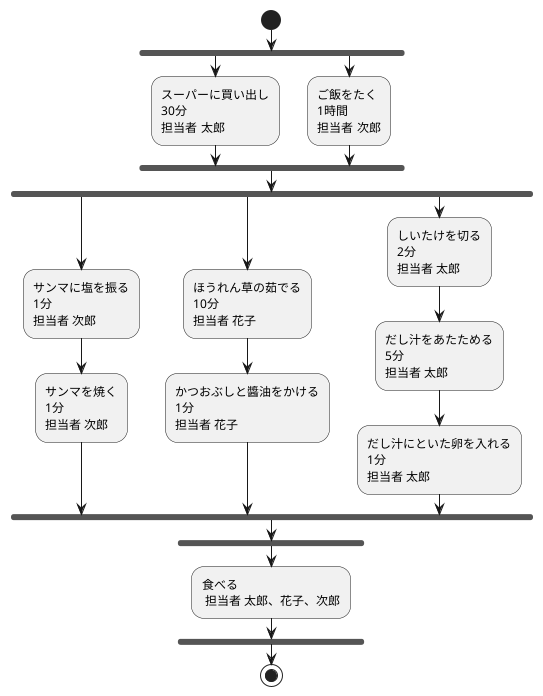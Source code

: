 @startuml 夕食を作る
start
fork
  :スーパーに買い出し
  30分
  担当者 太郎;
fork again
  :ご飯をたく
  1時間
  担当者 次郎;
end fork
fork
  :サンマに塩を振る
  1分
  担当者 次郎;
  :サンマを焼く
  1分
  担当者 次郎;
fork again
  :ほうれん草の茹でる
  10分
  担当者 花子;
  :かつおぶしと醬油をかける
  1分
  担当者 花子;
 fork again
  :しいたけを切る
  2分
  担当者 太郎;
  :だし汁をあたためる
  5分
  担当者 太郎;
  :だし汁にといた卵を入れる
  1分
  担当者 太郎;
end fork
fork
 :食べる
  担当者 太郎、花子、次郎;
end fork
stop
@enduml

